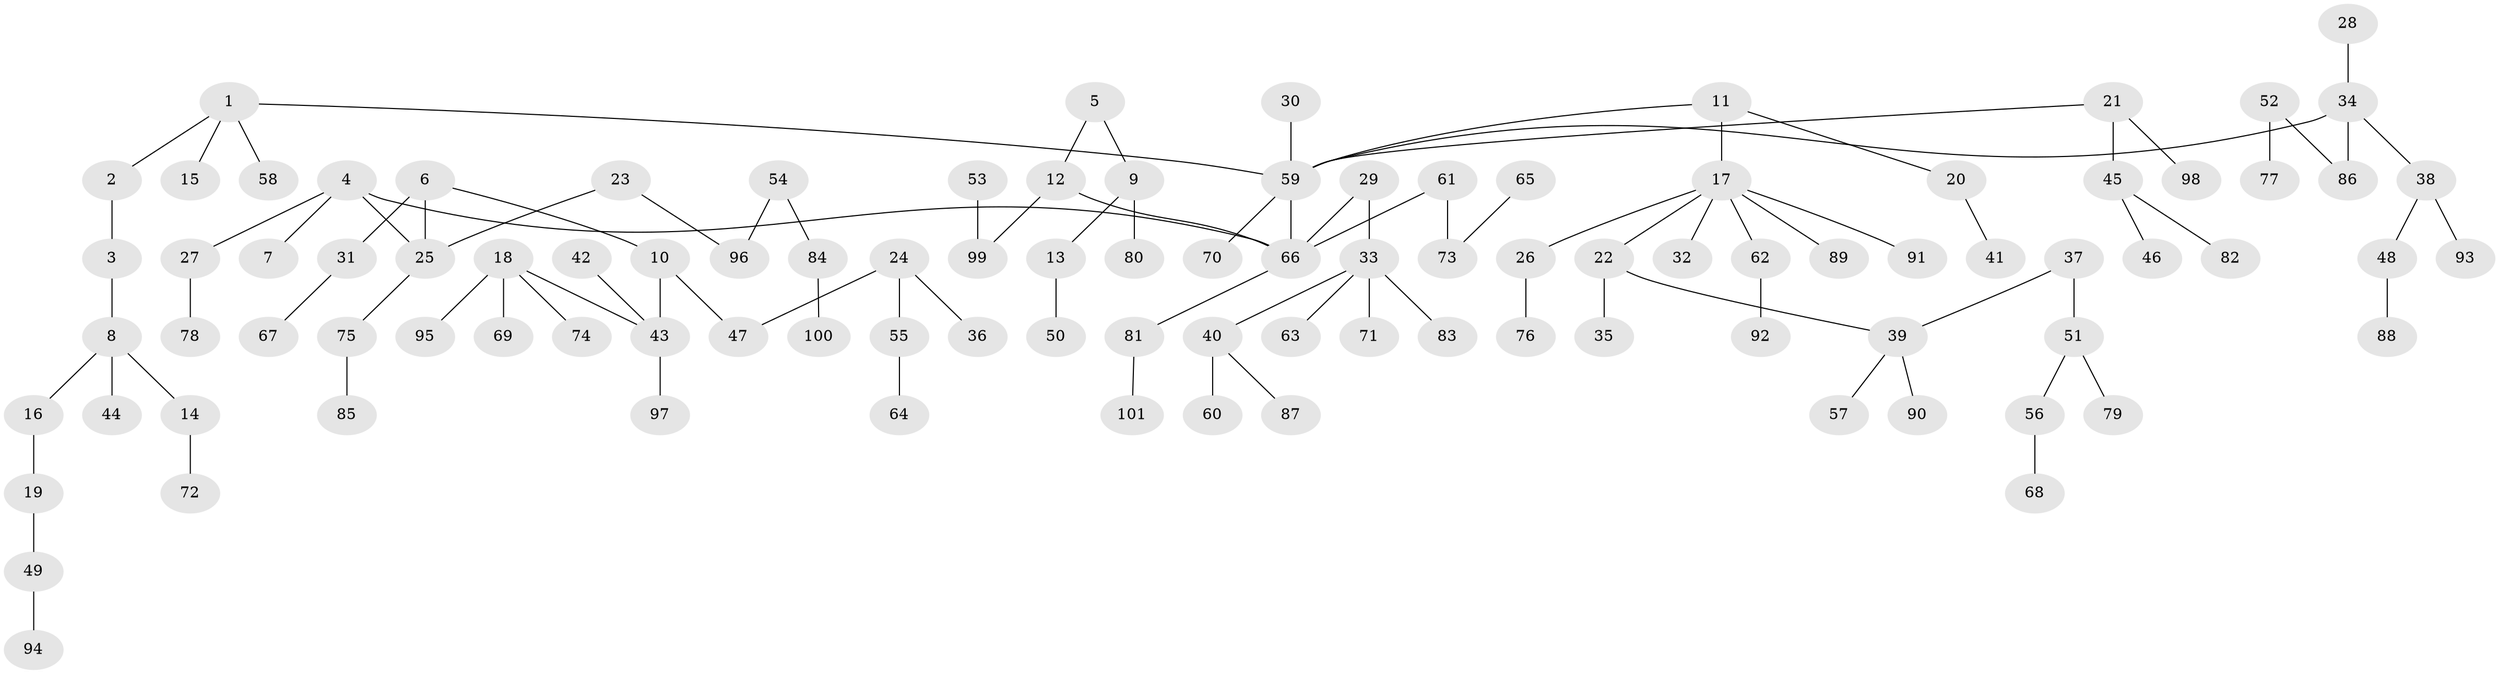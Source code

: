 // original degree distribution, {8: 0.013986013986013986, 7: 0.006993006993006993, 4: 0.04895104895104895, 2: 0.23776223776223776, 5: 0.04195804195804196, 1: 0.5034965034965035, 3: 0.14685314685314685}
// Generated by graph-tools (version 1.1) at 2025/37/03/04/25 23:37:18]
// undirected, 101 vertices, 100 edges
graph export_dot {
  node [color=gray90,style=filled];
  1;
  2;
  3;
  4;
  5;
  6;
  7;
  8;
  9;
  10;
  11;
  12;
  13;
  14;
  15;
  16;
  17;
  18;
  19;
  20;
  21;
  22;
  23;
  24;
  25;
  26;
  27;
  28;
  29;
  30;
  31;
  32;
  33;
  34;
  35;
  36;
  37;
  38;
  39;
  40;
  41;
  42;
  43;
  44;
  45;
  46;
  47;
  48;
  49;
  50;
  51;
  52;
  53;
  54;
  55;
  56;
  57;
  58;
  59;
  60;
  61;
  62;
  63;
  64;
  65;
  66;
  67;
  68;
  69;
  70;
  71;
  72;
  73;
  74;
  75;
  76;
  77;
  78;
  79;
  80;
  81;
  82;
  83;
  84;
  85;
  86;
  87;
  88;
  89;
  90;
  91;
  92;
  93;
  94;
  95;
  96;
  97;
  98;
  99;
  100;
  101;
  1 -- 2 [weight=1.0];
  1 -- 15 [weight=1.0];
  1 -- 58 [weight=1.0];
  1 -- 59 [weight=1.0];
  2 -- 3 [weight=1.0];
  3 -- 8 [weight=1.0];
  4 -- 7 [weight=1.0];
  4 -- 25 [weight=1.0];
  4 -- 27 [weight=1.0];
  4 -- 66 [weight=1.0];
  5 -- 9 [weight=1.0];
  5 -- 12 [weight=1.0];
  6 -- 10 [weight=1.0];
  6 -- 25 [weight=1.0];
  6 -- 31 [weight=1.0];
  8 -- 14 [weight=1.0];
  8 -- 16 [weight=1.0];
  8 -- 44 [weight=1.0];
  9 -- 13 [weight=1.0];
  9 -- 80 [weight=1.0];
  10 -- 43 [weight=1.0];
  10 -- 47 [weight=1.0];
  11 -- 17 [weight=1.0];
  11 -- 20 [weight=1.0];
  11 -- 59 [weight=1.0];
  12 -- 66 [weight=1.0];
  12 -- 99 [weight=1.0];
  13 -- 50 [weight=1.0];
  14 -- 72 [weight=1.0];
  16 -- 19 [weight=1.0];
  17 -- 22 [weight=1.0];
  17 -- 26 [weight=1.0];
  17 -- 32 [weight=1.0];
  17 -- 62 [weight=1.0];
  17 -- 89 [weight=1.0];
  17 -- 91 [weight=1.0];
  18 -- 43 [weight=1.0];
  18 -- 69 [weight=1.0];
  18 -- 74 [weight=1.0];
  18 -- 95 [weight=1.0];
  19 -- 49 [weight=1.0];
  20 -- 41 [weight=1.0];
  21 -- 45 [weight=1.0];
  21 -- 59 [weight=1.0];
  21 -- 98 [weight=1.0];
  22 -- 35 [weight=1.0];
  22 -- 39 [weight=1.0];
  23 -- 25 [weight=1.0];
  23 -- 96 [weight=1.0];
  24 -- 36 [weight=1.0];
  24 -- 47 [weight=1.0];
  24 -- 55 [weight=1.0];
  25 -- 75 [weight=1.0];
  26 -- 76 [weight=1.0];
  27 -- 78 [weight=1.0];
  28 -- 34 [weight=1.0];
  29 -- 33 [weight=1.0];
  29 -- 66 [weight=1.0];
  30 -- 59 [weight=1.0];
  31 -- 67 [weight=1.0];
  33 -- 40 [weight=1.0];
  33 -- 63 [weight=1.0];
  33 -- 71 [weight=1.0];
  33 -- 83 [weight=1.0];
  34 -- 38 [weight=1.0];
  34 -- 59 [weight=1.0];
  34 -- 86 [weight=1.0];
  37 -- 39 [weight=1.0];
  37 -- 51 [weight=1.0];
  38 -- 48 [weight=1.0];
  38 -- 93 [weight=1.0];
  39 -- 57 [weight=1.0];
  39 -- 90 [weight=1.0];
  40 -- 60 [weight=1.0];
  40 -- 87 [weight=1.0];
  42 -- 43 [weight=1.0];
  43 -- 97 [weight=1.0];
  45 -- 46 [weight=1.0];
  45 -- 82 [weight=1.0];
  48 -- 88 [weight=1.0];
  49 -- 94 [weight=1.0];
  51 -- 56 [weight=1.0];
  51 -- 79 [weight=1.0];
  52 -- 77 [weight=1.0];
  52 -- 86 [weight=1.0];
  53 -- 99 [weight=1.0];
  54 -- 84 [weight=1.0];
  54 -- 96 [weight=1.0];
  55 -- 64 [weight=1.0];
  56 -- 68 [weight=1.0];
  59 -- 66 [weight=1.0];
  59 -- 70 [weight=1.0];
  61 -- 66 [weight=1.0];
  61 -- 73 [weight=1.0];
  62 -- 92 [weight=1.0];
  65 -- 73 [weight=1.0];
  66 -- 81 [weight=1.0];
  75 -- 85 [weight=1.0];
  81 -- 101 [weight=1.0];
  84 -- 100 [weight=1.0];
}
